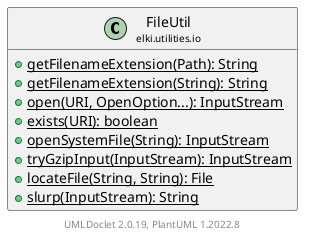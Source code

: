 @startuml
    remove .*\.(Instance|Par|Parameterizer|Factory)$
    set namespaceSeparator none
    hide empty fields
    hide empty methods

    class "<size:14>FileUtil\n<size:10>elki.utilities.io" as elki.utilities.io.FileUtil [[FileUtil.html]] {
        {static} +getFilenameExtension(Path): String
        {static} +getFilenameExtension(String): String
        {static} +open(URI, OpenOption...): InputStream
        {static} +exists(URI): boolean
        {static} +openSystemFile(String): InputStream
        {static} +tryGzipInput(InputStream): InputStream
        {static} +locateFile(String, String): File
        {static} +slurp(InputStream): String
    }

    center footer UMLDoclet 2.0.19, PlantUML 1.2022.8
@enduml
